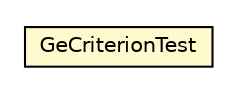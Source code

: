 #!/usr/local/bin/dot
#
# Class diagram 
# Generated by UMLGraph version R5_6_6-8-g8d7759 (http://www.umlgraph.org/)
#

digraph G {
	edge [fontname="Helvetica",fontsize=10,labelfontname="Helvetica",labelfontsize=10];
	node [fontname="Helvetica",fontsize=10,shape=plaintext];
	nodesep=0.25;
	ranksep=0.5;
	// org.dayatang.domain.internal.GeCriterionTest
	c25736 [label=<<table title="org.dayatang.domain.internal.GeCriterionTest" border="0" cellborder="1" cellspacing="0" cellpadding="2" port="p" bgcolor="lemonChiffon" href="./GeCriterionTest.html">
		<tr><td><table border="0" cellspacing="0" cellpadding="1">
<tr><td align="center" balign="center"> GeCriterionTest </td></tr>
		</table></td></tr>
		</table>>, URL="./GeCriterionTest.html", fontname="Helvetica", fontcolor="black", fontsize=10.0];
}


